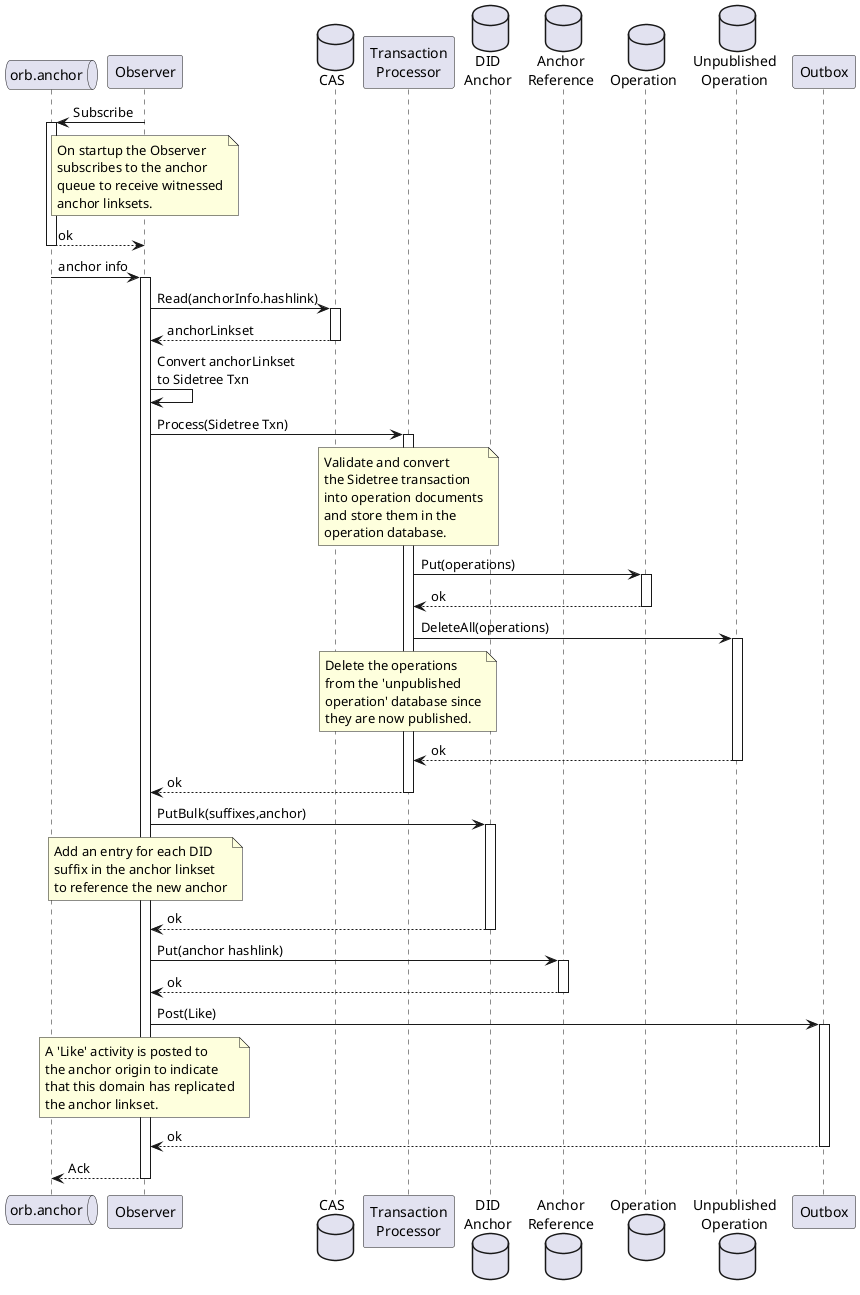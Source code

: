 @startuml
'https://plantuml.com/sequence-diagram

queue "orb.anchor" as anchorQueue

participant "Observer" as observer

database "CAS" as cas
participant "Transaction\nProcessor" as txnProcessor
database "DID\nAnchor" as didAnchorDB
database "Anchor\nReference" as anchorRefDB
database "Operation" as operationDB
database "Unpublished\nOperation" as unpublishedOperationDB

participant "Outbox" as outbox

observer -> anchorQueue: Subscribe
note over observer
  On startup the Observer
  subscribes to the anchor
  queue to receive witnessed
  anchor linksets.
end note
activate anchorQueue
  anchorQueue --> observer: ok
deactivate anchorQueue

anchorQueue -> observer: anchor info

activate observer
  observer -> cas: Read(anchorInfo.hashlink)
  activate cas
    cas --> observer: anchorLinkset
  deactivate cas

  observer -> observer: Convert anchorLinkset\nto Sidetree Txn

  observer -> txnProcessor: Process(Sidetree Txn)
  activate txnProcessor
    note over txnProcessor
      Validate and convert
      the Sidetree transaction
      into operation documents
      and store them in the
      operation database.
    end note

    txnProcessor -> operationDB: Put(operations)
    activate operationDB
      operationDB --> txnProcessor: ok
    deactivate operationDB

    txnProcessor -> unpublishedOperationDB: DeleteAll(operations)
    note over txnProcessor
      Delete the operations
      from the 'unpublished
      operation' database since
      they are now published.
    end note
    activate unpublishedOperationDB
      unpublishedOperationDB --> txnProcessor: ok
    deactivate unpublishedOperationDB

    txnProcessor --> observer: ok
  deactivate txnProcessor

  observer -> didAnchorDB: PutBulk(suffixes,anchor)
  activate didAnchorDB
    note over observer
      Add an entry for each DID
      suffix in the anchor linkset
      to reference the new anchor
    end note
    didAnchorDB --> observer: ok
  deactivate didAnchorDB

  observer -> anchorRefDB: Put(anchor hashlink)
  activate anchorRefDB
    anchorRefDB --> observer: ok
  deactivate anchorRefDB

  observer -> outbox: Post(Like)
  activate outbox
    note over observer
      A 'Like' activity is posted to
      the anchor origin to indicate
      that this domain has replicated
      the anchor linkset.
    end note
    outbox --> observer: ok
  deactivate outbox

  observer --> anchorQueue: Ack
deactivate observer

@enduml
